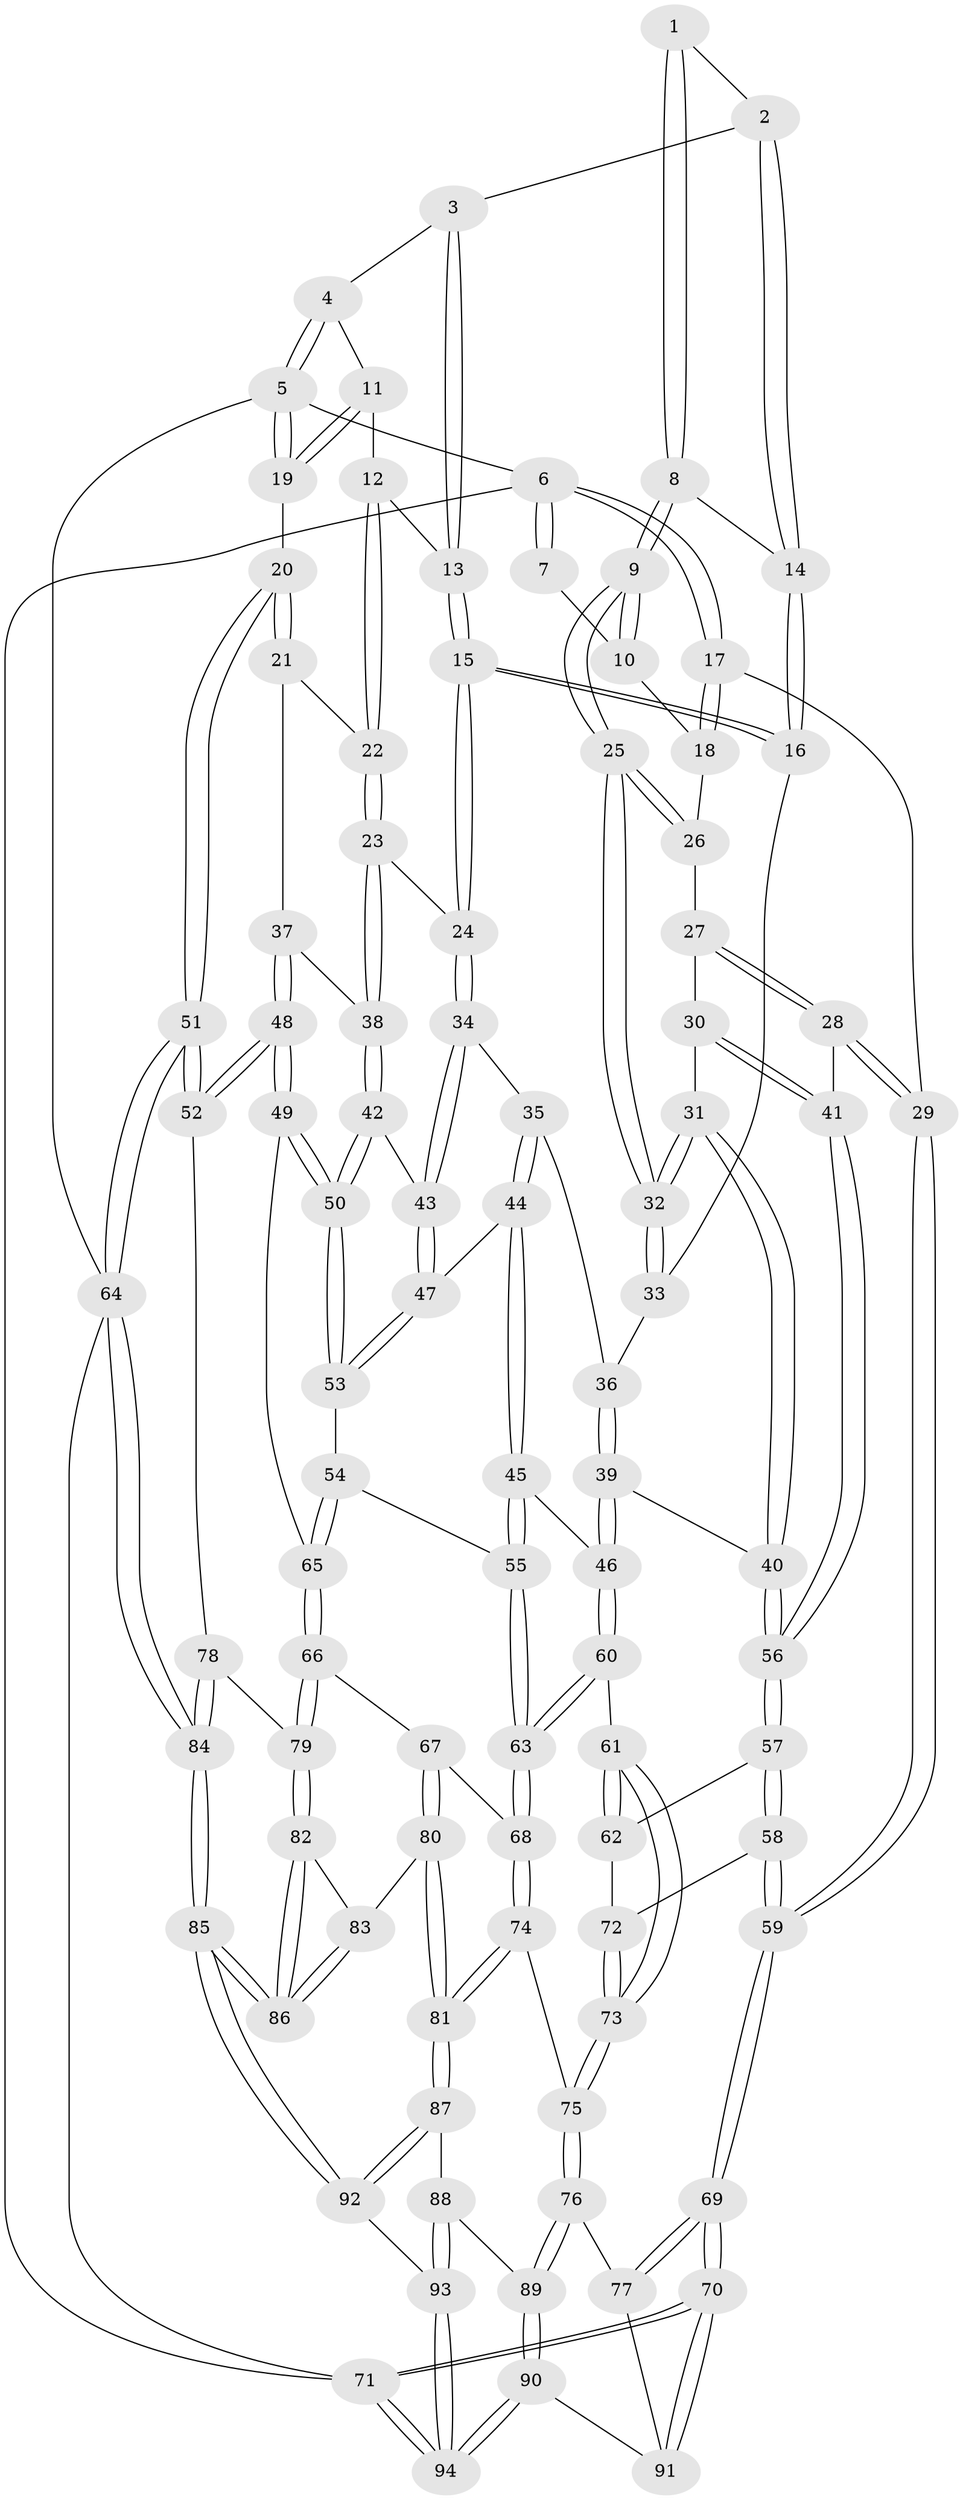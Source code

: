 // Generated by graph-tools (version 1.1) at 2025/27/03/15/25 16:27:56]
// undirected, 94 vertices, 232 edges
graph export_dot {
graph [start="1"]
  node [color=gray90,style=filled];
  1 [pos="+0.5105800869970739+0"];
  2 [pos="+0.6328630755731196+0"];
  3 [pos="+0.6472721118907802+0"];
  4 [pos="+0.773636485420464+0"];
  5 [pos="+1+0"];
  6 [pos="+0+0"];
  7 [pos="+0.2712449338388438+0"];
  8 [pos="+0.40652604465391096+0.1114977501781397"];
  9 [pos="+0.4060763615977033+0.11236218903795583"];
  10 [pos="+0.21362898843411782+0.08434724542105276"];
  11 [pos="+0.9246199029490253+0.10964633011997776"];
  12 [pos="+0.9117342054880664+0.12100238346625902"];
  13 [pos="+0.7929609515364358+0.11587418722177603"];
  14 [pos="+0.6127594357970761+0.13944853944049965"];
  15 [pos="+0.7458548386181062+0.2129517344851747"];
  16 [pos="+0.6220292347431813+0.1804529081283832"];
  17 [pos="+0+0"];
  18 [pos="+0.17818183454772837+0.1139899262799246"];
  19 [pos="+1+0"];
  20 [pos="+1+0.2729267692411275"];
  21 [pos="+0.9450675995366765+0.22939024943367978"];
  22 [pos="+0.9243026365599278+0.19604661311413776"];
  23 [pos="+0.7836996202520004+0.2628838809643729"];
  24 [pos="+0.7484740832983083+0.2210154592247289"];
  25 [pos="+0.4110783454625358+0.215991639340089"];
  26 [pos="+0.1814679879173794+0.12925794520320172"];
  27 [pos="+0.18215411184361513+0.13304881458616716"];
  28 [pos="+0.09222749777449699+0.31501270475808973"];
  29 [pos="+0+0.2590411116087302"];
  30 [pos="+0.26653243333562915+0.26463931889110126"];
  31 [pos="+0.40228825479128494+0.28393659548463873"];
  32 [pos="+0.4137460510925125+0.2526232683562189"];
  33 [pos="+0.6009918253751476+0.200400250360706"];
  34 [pos="+0.653427291765558+0.3228762224486674"];
  35 [pos="+0.6404410528888465+0.32675602260602715"];
  36 [pos="+0.6114950716313966+0.2933539433847482"];
  37 [pos="+0.8922760468192901+0.3379871100992376"];
  38 [pos="+0.7906215723474024+0.27768044759858296"];
  39 [pos="+0.4174266058347781+0.33463708478334897"];
  40 [pos="+0.41379887374389546+0.32849273316354377"];
  41 [pos="+0.13989323284500269+0.34225892592362633"];
  42 [pos="+0.7450435845242835+0.37273308137561706"];
  43 [pos="+0.7299776911253926+0.3723369830570766"];
  44 [pos="+0.6184140273272295+0.37213183606603134"];
  45 [pos="+0.5291946341308601+0.42042530512377296"];
  46 [pos="+0.4310518467969821+0.36856077724039726"];
  47 [pos="+0.6695455088098914+0.4088728225414698"];
  48 [pos="+0.9932272418060122+0.5476173304792267"];
  49 [pos="+0.8347129322348786+0.5211056849398584"];
  50 [pos="+0.80323886836522+0.49574742040743974"];
  51 [pos="+1+0.5987184964564894"];
  52 [pos="+1+0.5975100071555846"];
  53 [pos="+0.6786888457121103+0.4674685868497581"];
  54 [pos="+0.6009564013174588+0.5040211363641595"];
  55 [pos="+0.5594792727672103+0.4744927835896298"];
  56 [pos="+0.17825175410580077+0.44743326972984726"];
  57 [pos="+0.1741082111222669+0.5133955461082773"];
  58 [pos="+0.02074251168059826+0.5872447847143782"];
  59 [pos="+0+0.6339082183627465"];
  60 [pos="+0.3434050988651594+0.5843698534603954"];
  61 [pos="+0.32168627261789823+0.5873573345643954"];
  62 [pos="+0.26096145383870434+0.5620968138615487"];
  63 [pos="+0.4334931753878591+0.6448105133348644"];
  64 [pos="+1+1"];
  65 [pos="+0.6381225632561536+0.6362827463715657"];
  66 [pos="+0.6287545186421056+0.6588264370700629"];
  67 [pos="+0.5309695309022154+0.7056716516977909"];
  68 [pos="+0.4390406994600436+0.6515149418043695"];
  69 [pos="+0+0.6596589286641324"];
  70 [pos="+0+1"];
  71 [pos="+0+1"];
  72 [pos="+0.1622983389203241+0.691696168956506"];
  73 [pos="+0.22406334186769164+0.7869353555322391"];
  74 [pos="+0.3281981686608007+0.8320721448630772"];
  75 [pos="+0.2225974355706425+0.8010389708165092"];
  76 [pos="+0.22214587684148493+0.8013818174778606"];
  77 [pos="+0+0.7129170432872941"];
  78 [pos="+0.9346686655958373+0.7154208379874952"];
  79 [pos="+0.7748139526861593+0.7779456813964098"];
  80 [pos="+0.5296139760770087+0.8588833604587728"];
  81 [pos="+0.4664148269278664+0.97055944300891"];
  82 [pos="+0.7722478643235661+0.7833049940847211"];
  83 [pos="+0.6569997023453371+0.8538121876256652"];
  84 [pos="+0.8402400285249685+1"];
  85 [pos="+0.8270766496668706+1"];
  86 [pos="+0.7994452902209761+1"];
  87 [pos="+0.4657357157670298+1"];
  88 [pos="+0.205160250921017+0.9236118383336882"];
  89 [pos="+0.1796582847991663+0.8931496819773082"];
  90 [pos="+0.12277409933794016+0.9228551271028629"];
  91 [pos="+0.0810672356951091+0.911169332740664"];
  92 [pos="+0.4874832573669764+1"];
  93 [pos="+0.2963852272580935+1"];
  94 [pos="+0.09469210935999928+1"];
  1 -- 2;
  1 -- 8;
  1 -- 8;
  2 -- 3;
  2 -- 14;
  2 -- 14;
  3 -- 4;
  3 -- 13;
  3 -- 13;
  4 -- 5;
  4 -- 5;
  4 -- 11;
  5 -- 6;
  5 -- 19;
  5 -- 19;
  5 -- 64;
  6 -- 7;
  6 -- 7;
  6 -- 17;
  6 -- 17;
  6 -- 71;
  7 -- 10;
  8 -- 9;
  8 -- 9;
  8 -- 14;
  9 -- 10;
  9 -- 10;
  9 -- 25;
  9 -- 25;
  10 -- 18;
  11 -- 12;
  11 -- 19;
  11 -- 19;
  12 -- 13;
  12 -- 22;
  12 -- 22;
  13 -- 15;
  13 -- 15;
  14 -- 16;
  14 -- 16;
  15 -- 16;
  15 -- 16;
  15 -- 24;
  15 -- 24;
  16 -- 33;
  17 -- 18;
  17 -- 18;
  17 -- 29;
  18 -- 26;
  19 -- 20;
  20 -- 21;
  20 -- 21;
  20 -- 51;
  20 -- 51;
  21 -- 22;
  21 -- 37;
  22 -- 23;
  22 -- 23;
  23 -- 24;
  23 -- 38;
  23 -- 38;
  24 -- 34;
  24 -- 34;
  25 -- 26;
  25 -- 26;
  25 -- 32;
  25 -- 32;
  26 -- 27;
  27 -- 28;
  27 -- 28;
  27 -- 30;
  28 -- 29;
  28 -- 29;
  28 -- 41;
  29 -- 59;
  29 -- 59;
  30 -- 31;
  30 -- 41;
  30 -- 41;
  31 -- 32;
  31 -- 32;
  31 -- 40;
  31 -- 40;
  32 -- 33;
  32 -- 33;
  33 -- 36;
  34 -- 35;
  34 -- 43;
  34 -- 43;
  35 -- 36;
  35 -- 44;
  35 -- 44;
  36 -- 39;
  36 -- 39;
  37 -- 38;
  37 -- 48;
  37 -- 48;
  38 -- 42;
  38 -- 42;
  39 -- 40;
  39 -- 46;
  39 -- 46;
  40 -- 56;
  40 -- 56;
  41 -- 56;
  41 -- 56;
  42 -- 43;
  42 -- 50;
  42 -- 50;
  43 -- 47;
  43 -- 47;
  44 -- 45;
  44 -- 45;
  44 -- 47;
  45 -- 46;
  45 -- 55;
  45 -- 55;
  46 -- 60;
  46 -- 60;
  47 -- 53;
  47 -- 53;
  48 -- 49;
  48 -- 49;
  48 -- 52;
  48 -- 52;
  49 -- 50;
  49 -- 50;
  49 -- 65;
  50 -- 53;
  50 -- 53;
  51 -- 52;
  51 -- 52;
  51 -- 64;
  51 -- 64;
  52 -- 78;
  53 -- 54;
  54 -- 55;
  54 -- 65;
  54 -- 65;
  55 -- 63;
  55 -- 63;
  56 -- 57;
  56 -- 57;
  57 -- 58;
  57 -- 58;
  57 -- 62;
  58 -- 59;
  58 -- 59;
  58 -- 72;
  59 -- 69;
  59 -- 69;
  60 -- 61;
  60 -- 63;
  60 -- 63;
  61 -- 62;
  61 -- 62;
  61 -- 73;
  61 -- 73;
  62 -- 72;
  63 -- 68;
  63 -- 68;
  64 -- 84;
  64 -- 84;
  64 -- 71;
  65 -- 66;
  65 -- 66;
  66 -- 67;
  66 -- 79;
  66 -- 79;
  67 -- 68;
  67 -- 80;
  67 -- 80;
  68 -- 74;
  68 -- 74;
  69 -- 70;
  69 -- 70;
  69 -- 77;
  69 -- 77;
  70 -- 71;
  70 -- 71;
  70 -- 91;
  70 -- 91;
  71 -- 94;
  71 -- 94;
  72 -- 73;
  72 -- 73;
  73 -- 75;
  73 -- 75;
  74 -- 75;
  74 -- 81;
  74 -- 81;
  75 -- 76;
  75 -- 76;
  76 -- 77;
  76 -- 89;
  76 -- 89;
  77 -- 91;
  78 -- 79;
  78 -- 84;
  78 -- 84;
  79 -- 82;
  79 -- 82;
  80 -- 81;
  80 -- 81;
  80 -- 83;
  81 -- 87;
  81 -- 87;
  82 -- 83;
  82 -- 86;
  82 -- 86;
  83 -- 86;
  83 -- 86;
  84 -- 85;
  84 -- 85;
  85 -- 86;
  85 -- 86;
  85 -- 92;
  85 -- 92;
  87 -- 88;
  87 -- 92;
  87 -- 92;
  88 -- 89;
  88 -- 93;
  88 -- 93;
  89 -- 90;
  89 -- 90;
  90 -- 91;
  90 -- 94;
  90 -- 94;
  92 -- 93;
  93 -- 94;
  93 -- 94;
}
